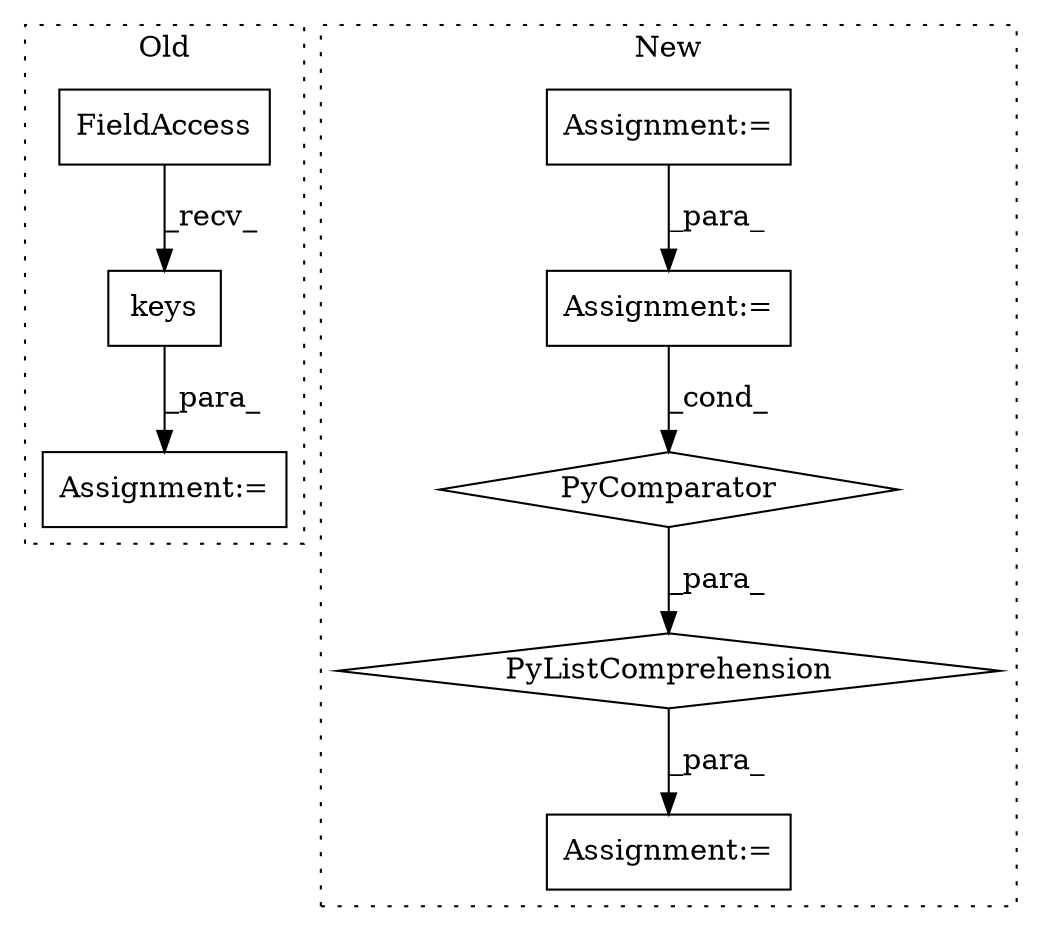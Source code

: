 digraph G {
subgraph cluster0 {
1 [label="keys" a="32" s="5199" l="6" shape="box"];
6 [label="Assignment:=" a="7" s="5180" l="1" shape="box"];
7 [label="FieldAccess" a="22" s="5181" l="17" shape="box"];
label = "Old";
style="dotted";
}
subgraph cluster1 {
2 [label="PyListComprehension" a="109" s="4841" l="147" shape="diamond"];
3 [label="PyComparator" a="113" s="4947" l="33" shape="diamond"];
4 [label="Assignment:=" a="7" s="4708" l="1" shape="box"];
5 [label="Assignment:=" a="7" s="4823" l="18" shape="box"];
8 [label="Assignment:=" a="7" s="4947" l="33" shape="box"];
label = "New";
style="dotted";
}
1 -> 6 [label="_para_"];
2 -> 5 [label="_para_"];
3 -> 2 [label="_para_"];
4 -> 8 [label="_para_"];
7 -> 1 [label="_recv_"];
8 -> 3 [label="_cond_"];
}
